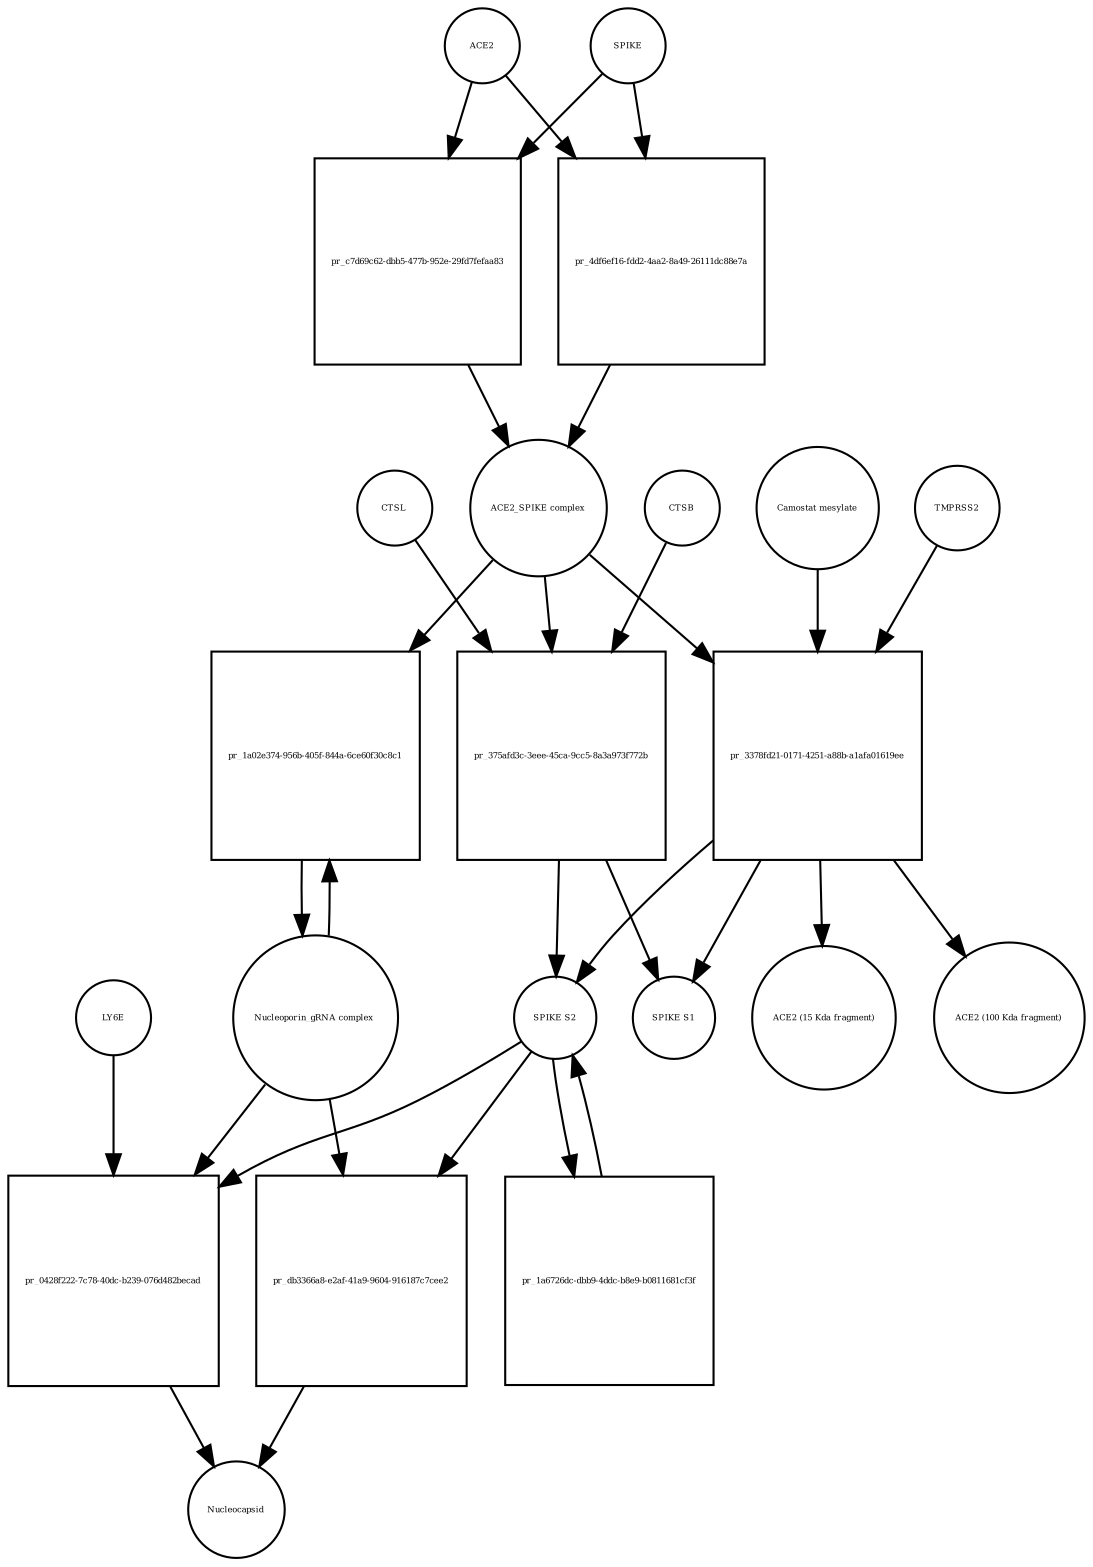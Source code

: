strict digraph  {
ACE2 [annotation="", bipartite=0, cls=macromolecule, fontsize=4, label=ACE2, shape=circle];
"pr_c7d69c62-dbb5-477b-952e-29fd7fefaa83" [annotation="", bipartite=1, cls=process, fontsize=4, label="pr_c7d69c62-dbb5-477b-952e-29fd7fefaa83", shape=square];
"ACE2_SPIKE complex" [annotation="", bipartite=0, cls=complex, fontsize=4, label="ACE2_SPIKE complex", shape=circle];
SPIKE [annotation="", bipartite=0, cls="macromolecule multimer", fontsize=4, label=SPIKE, shape=circle];
"Nucleoporin_gRNA complex " [annotation="", bipartite=0, cls=complex, fontsize=4, label="Nucleoporin_gRNA complex ", shape=circle];
"pr_1a02e374-956b-405f-844a-6ce60f30c8c1" [annotation="", bipartite=1, cls=process, fontsize=4, label="pr_1a02e374-956b-405f-844a-6ce60f30c8c1", shape=square];
"pr_375afd3c-3eee-45ca-9cc5-8a3a973f772b" [annotation="", bipartite=1, cls=process, fontsize=4, label="pr_375afd3c-3eee-45ca-9cc5-8a3a973f772b", shape=square];
"SPIKE S2" [annotation="", bipartite=0, cls=macromolecule, fontsize=4, label="SPIKE S2", shape=circle];
CTSB [annotation="", bipartite=0, cls=macromolecule, fontsize=4, label=CTSB, shape=circle];
CTSL [annotation="", bipartite=0, cls=macromolecule, fontsize=4, label=CTSL, shape=circle];
"SPIKE S1" [annotation="", bipartite=0, cls=macromolecule, fontsize=4, label="SPIKE S1", shape=circle];
"pr_3378fd21-0171-4251-a88b-a1afa01619ee" [annotation="", bipartite=1, cls=process, fontsize=4, label="pr_3378fd21-0171-4251-a88b-a1afa01619ee", shape=square];
TMPRSS2 [annotation="", bipartite=0, cls=macromolecule, fontsize=4, label=TMPRSS2, shape=circle];
"Camostat mesylate" [annotation="urn_miriam_pubchem.compound_2536", bipartite=0, cls="simple chemical", fontsize=4, label="Camostat mesylate", shape=circle];
"ACE2 (15 Kda fragment)" [annotation="", bipartite=0, cls=macromolecule, fontsize=4, label="ACE2 (15 Kda fragment)", shape=circle];
"ACE2 (100 Kda fragment)" [annotation="", bipartite=0, cls=macromolecule, fontsize=4, label="ACE2 (100 Kda fragment)", shape=circle];
"pr_4df6ef16-fdd2-4aa2-8a49-26111dc88e7a" [annotation="", bipartite=1, cls=process, fontsize=4, label="pr_4df6ef16-fdd2-4aa2-8a49-26111dc88e7a", shape=square];
"pr_0428f222-7c78-40dc-b239-076d482becad" [annotation="", bipartite=1, cls=process, fontsize=4, label="pr_0428f222-7c78-40dc-b239-076d482becad", shape=square];
Nucleocapsid [annotation="", bipartite=0, cls=complex, fontsize=4, label=Nucleocapsid, shape=circle];
LY6E [annotation="", bipartite=0, cls=macromolecule, fontsize=4, label=LY6E, shape=circle];
"pr_1a6726dc-dbb9-4ddc-b8e9-b0811681cf3f" [annotation="", bipartite=1, cls=process, fontsize=4, label="pr_1a6726dc-dbb9-4ddc-b8e9-b0811681cf3f", shape=square];
"pr_db3366a8-e2af-41a9-9604-916187c7cee2" [annotation="", bipartite=1, cls=process, fontsize=4, label="pr_db3366a8-e2af-41a9-9604-916187c7cee2", shape=square];
ACE2 -> "pr_c7d69c62-dbb5-477b-952e-29fd7fefaa83"  [annotation="", interaction_type=consumption];
ACE2 -> "pr_4df6ef16-fdd2-4aa2-8a49-26111dc88e7a"  [annotation="", interaction_type=consumption];
"pr_c7d69c62-dbb5-477b-952e-29fd7fefaa83" -> "ACE2_SPIKE complex"  [annotation="", interaction_type=production];
"ACE2_SPIKE complex" -> "pr_1a02e374-956b-405f-844a-6ce60f30c8c1"  [annotation="urn_miriam_pubmed_32142651|urn_miriam_pubmed_32094589", interaction_type=stimulation];
"ACE2_SPIKE complex" -> "pr_375afd3c-3eee-45ca-9cc5-8a3a973f772b"  [annotation="", interaction_type=consumption];
"ACE2_SPIKE complex" -> "pr_3378fd21-0171-4251-a88b-a1afa01619ee"  [annotation="", interaction_type=consumption];
SPIKE -> "pr_c7d69c62-dbb5-477b-952e-29fd7fefaa83"  [annotation="", interaction_type=consumption];
SPIKE -> "pr_4df6ef16-fdd2-4aa2-8a49-26111dc88e7a"  [annotation="", interaction_type=consumption];
"Nucleoporin_gRNA complex " -> "pr_1a02e374-956b-405f-844a-6ce60f30c8c1"  [annotation="", interaction_type=consumption];
"Nucleoporin_gRNA complex " -> "pr_0428f222-7c78-40dc-b239-076d482becad"  [annotation="", interaction_type=consumption];
"Nucleoporin_gRNA complex " -> "pr_db3366a8-e2af-41a9-9604-916187c7cee2"  [annotation="", interaction_type=consumption];
"pr_1a02e374-956b-405f-844a-6ce60f30c8c1" -> "Nucleoporin_gRNA complex "  [annotation="", interaction_type=production];
"pr_375afd3c-3eee-45ca-9cc5-8a3a973f772b" -> "SPIKE S2"  [annotation="", interaction_type=production];
"pr_375afd3c-3eee-45ca-9cc5-8a3a973f772b" -> "SPIKE S1"  [annotation="", interaction_type=production];
"SPIKE S2" -> "pr_0428f222-7c78-40dc-b239-076d482becad"  [annotation="urn_miriam_doi_10.1101%2F2020.03.05.979260|urn_miriam_doi_10.1101%2F2020.04.02.021469", interaction_type=stimulation];
"SPIKE S2" -> "pr_1a6726dc-dbb9-4ddc-b8e9-b0811681cf3f"  [annotation="", interaction_type=consumption];
"SPIKE S2" -> "pr_db3366a8-e2af-41a9-9604-916187c7cee2"  [annotation="", interaction_type=stimulation];
CTSB -> "pr_375afd3c-3eee-45ca-9cc5-8a3a973f772b"  [annotation=urn_miriam_pubmed_32142651, interaction_type=catalysis];
CTSL -> "pr_375afd3c-3eee-45ca-9cc5-8a3a973f772b"  [annotation=urn_miriam_pubmed_32142651, interaction_type=catalysis];
"pr_3378fd21-0171-4251-a88b-a1afa01619ee" -> "SPIKE S2"  [annotation="", interaction_type=production];
"pr_3378fd21-0171-4251-a88b-a1afa01619ee" -> "SPIKE S1"  [annotation="", interaction_type=production];
"pr_3378fd21-0171-4251-a88b-a1afa01619ee" -> "ACE2 (15 Kda fragment)"  [annotation="", interaction_type=production];
"pr_3378fd21-0171-4251-a88b-a1afa01619ee" -> "ACE2 (100 Kda fragment)"  [annotation="", interaction_type=production];
TMPRSS2 -> "pr_3378fd21-0171-4251-a88b-a1afa01619ee"  [annotation="urn_miriam_pubmed_32142651|urn_miriam_pubmed_32094589|urn_miriam_pubmed_24227843", interaction_type=catalysis];
"Camostat mesylate" -> "pr_3378fd21-0171-4251-a88b-a1afa01619ee"  [annotation="urn_miriam_pubmed_32142651|urn_miriam_pubmed_32094589|urn_miriam_pubmed_24227843", interaction_type=inhibition];
"pr_4df6ef16-fdd2-4aa2-8a49-26111dc88e7a" -> "ACE2_SPIKE complex"  [annotation="", interaction_type=production];
"pr_0428f222-7c78-40dc-b239-076d482becad" -> Nucleocapsid  [annotation="", interaction_type=production];
LY6E -> "pr_0428f222-7c78-40dc-b239-076d482becad"  [annotation="urn_miriam_doi_10.1101%2F2020.03.05.979260|urn_miriam_doi_10.1101%2F2020.04.02.021469", interaction_type=inhibition];
"pr_1a6726dc-dbb9-4ddc-b8e9-b0811681cf3f" -> "SPIKE S2"  [annotation="", interaction_type=production];
"pr_db3366a8-e2af-41a9-9604-916187c7cee2" -> Nucleocapsid  [annotation="", interaction_type=production];
}
